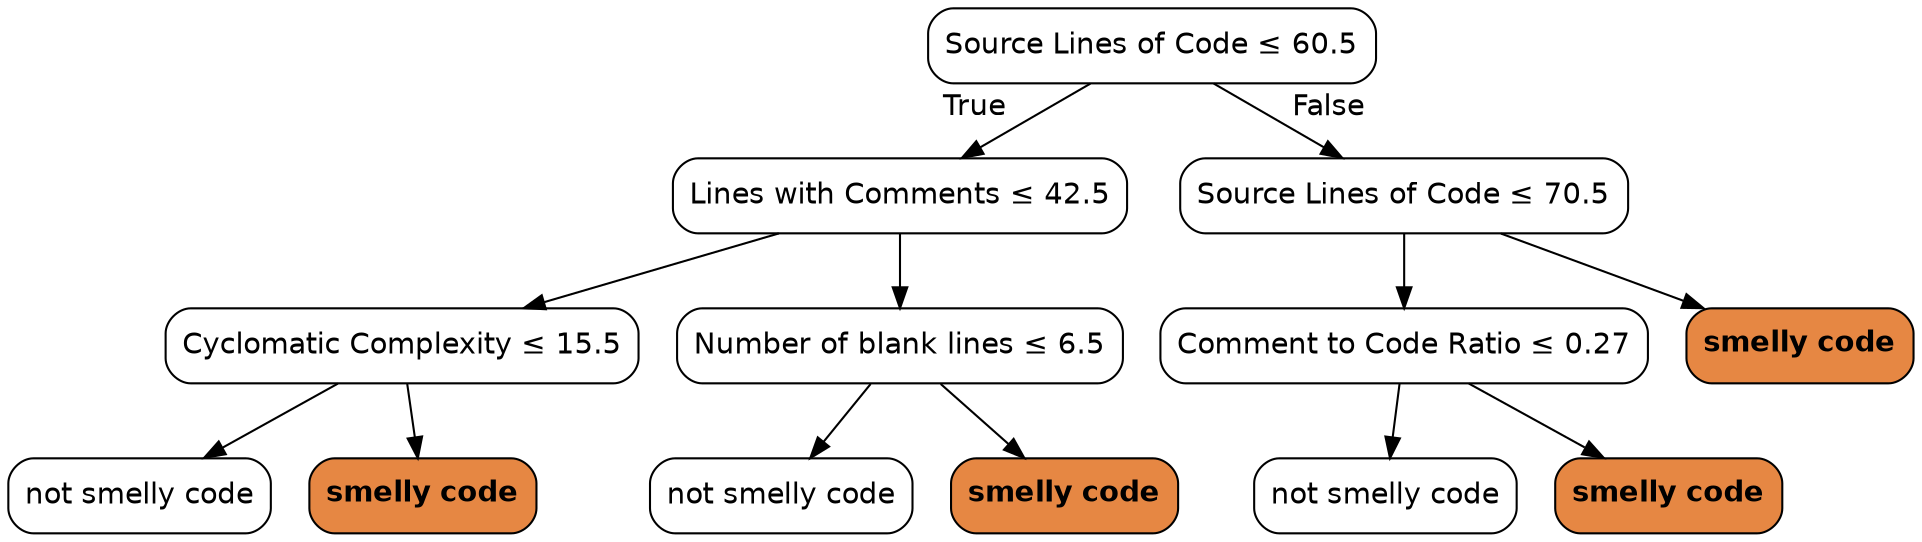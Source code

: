 digraph Tree {
node [color="black", fontname=helvetica, shape=box,  style="filled, rounded", fillcolor="#FFFFFF"];
edge [fontname=helvetica];
0 [label=<Source Lines of Code &le; 60.5>];
1 [label=<Lines with Comments &le; 42.5>];
0 -> 1  [headlabel="True", labelangle=45, labeldistance="2.5"];
3 [label=<Cyclomatic Complexity &le; 15.5>];
1 -> 3;
9 [label=<not smelly code>];
3 -> 9;
10 [label=<<b>smelly code</b>>, fillcolor="#e68743"];
3 -> 10;
4 [label=<Number of blank lines &le; 6.5>];
1 -> 4;
11 [label=<not smelly code>];
4 -> 11;
12 [label=<<b>smelly code</b>>, fillcolor="#e68743"];
4 -> 12;
2 [label=<Source Lines of Code &le; 70.5>];
0 -> 2  [headlabel="False", labelangle="-45", labeldistance="2.5"];
5 [label=<Comment to Code Ratio &le; 0.27>];
2 -> 5;
7 [label=<not smelly code>];
5 -> 7;
8 [label=<<b>smelly code</b>>, fillcolor="#e68743"];
5 -> 8;
6 [label=<<b>smelly code</b>>, fillcolor="#e68743"];
2 -> 6;
}
